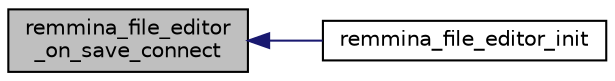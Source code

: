 digraph "remmina_file_editor_on_save_connect"
{
  edge [fontname="Helvetica",fontsize="10",labelfontname="Helvetica",labelfontsize="10"];
  node [fontname="Helvetica",fontsize="10",shape=record];
  rankdir="LR";
  Node3448 [label="remmina_file_editor\l_on_save_connect",height=0.2,width=0.4,color="black", fillcolor="grey75", style="filled", fontcolor="black"];
  Node3448 -> Node3449 [dir="back",color="midnightblue",fontsize="10",style="solid",fontname="Helvetica"];
  Node3449 [label="remmina_file_editor_init",height=0.2,width=0.4,color="black", fillcolor="white", style="filled",URL="$remmina__file__editor_8c.html#a9afd8d41c66f547320930eb331f3124d"];
}
